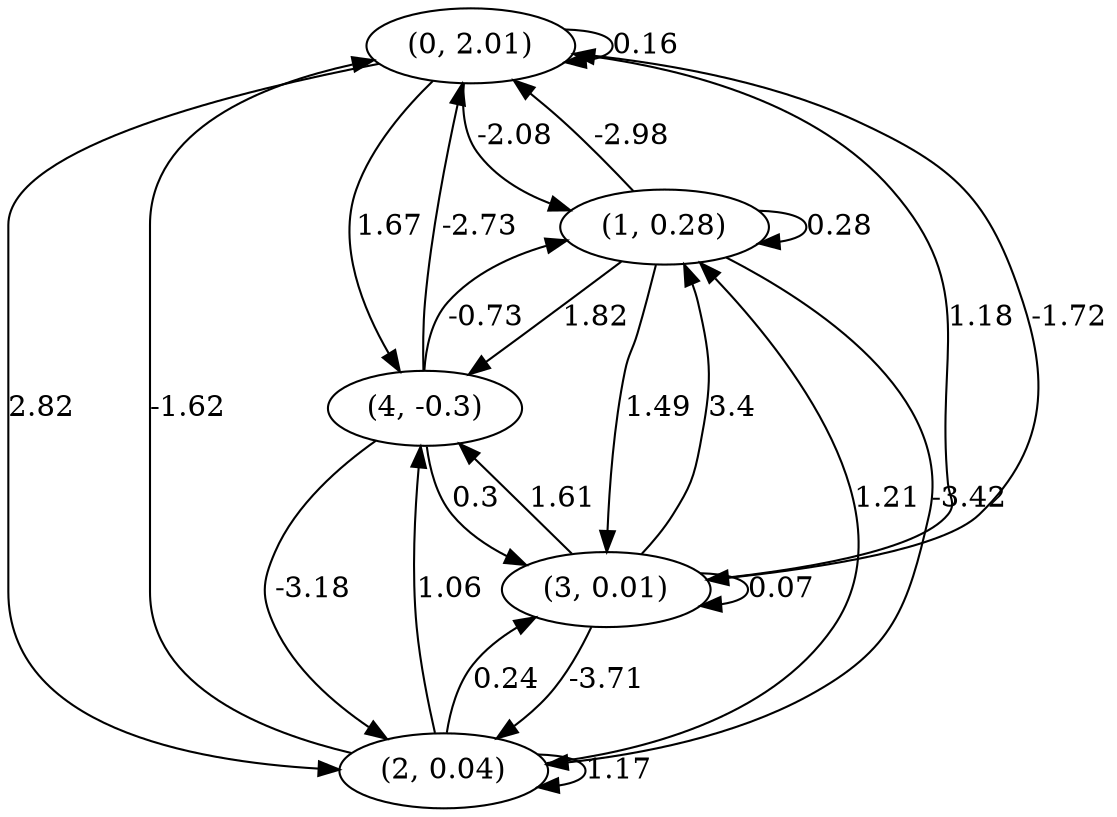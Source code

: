 digraph {
    0 [ label = "(0, 2.01)" ]
    1 [ label = "(1, 0.28)" ]
    2 [ label = "(2, 0.04)" ]
    3 [ label = "(3, 0.01)" ]
    4 [ label = "(4, -0.3)" ]
    0 -> 0 [ label = "0.16" ]
    1 -> 1 [ label = "0.28" ]
    2 -> 2 [ label = "1.17" ]
    3 -> 3 [ label = "0.07" ]
    1 -> 0 [ label = "-2.98" ]
    2 -> 0 [ label = "-1.62" ]
    3 -> 0 [ label = "1.18" ]
    4 -> 0 [ label = "-2.73" ]
    0 -> 1 [ label = "-2.08" ]
    2 -> 1 [ label = "1.21" ]
    3 -> 1 [ label = "3.4" ]
    4 -> 1 [ label = "-0.73" ]
    0 -> 2 [ label = "2.82" ]
    1 -> 2 [ label = "-3.42" ]
    3 -> 2 [ label = "-3.71" ]
    4 -> 2 [ label = "-3.18" ]
    0 -> 3 [ label = "-1.72" ]
    1 -> 3 [ label = "1.49" ]
    2 -> 3 [ label = "0.24" ]
    4 -> 3 [ label = "0.3" ]
    0 -> 4 [ label = "1.67" ]
    1 -> 4 [ label = "1.82" ]
    2 -> 4 [ label = "1.06" ]
    3 -> 4 [ label = "1.61" ]
}

